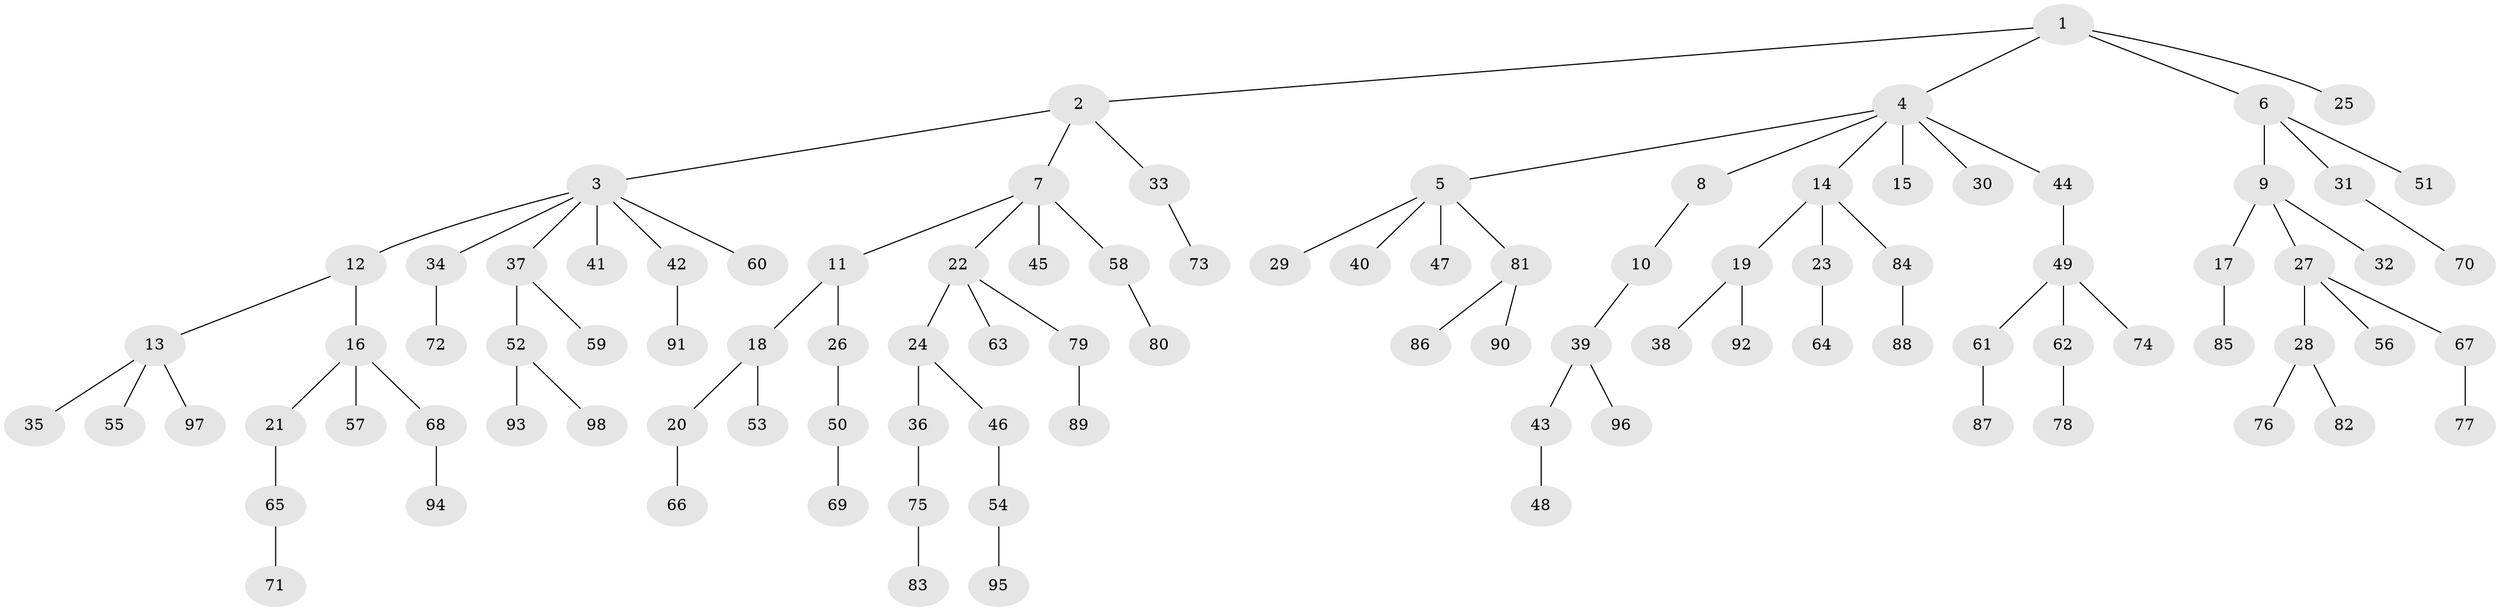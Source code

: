 // coarse degree distribution, {2: 0.17391304347826086, 3: 0.18840579710144928, 4: 0.07246376811594203, 5: 0.014492753623188406, 1: 0.5217391304347826, 6: 0.028985507246376812}
// Generated by graph-tools (version 1.1) at 2025/37/03/04/25 23:37:20]
// undirected, 98 vertices, 97 edges
graph export_dot {
  node [color=gray90,style=filled];
  1;
  2;
  3;
  4;
  5;
  6;
  7;
  8;
  9;
  10;
  11;
  12;
  13;
  14;
  15;
  16;
  17;
  18;
  19;
  20;
  21;
  22;
  23;
  24;
  25;
  26;
  27;
  28;
  29;
  30;
  31;
  32;
  33;
  34;
  35;
  36;
  37;
  38;
  39;
  40;
  41;
  42;
  43;
  44;
  45;
  46;
  47;
  48;
  49;
  50;
  51;
  52;
  53;
  54;
  55;
  56;
  57;
  58;
  59;
  60;
  61;
  62;
  63;
  64;
  65;
  66;
  67;
  68;
  69;
  70;
  71;
  72;
  73;
  74;
  75;
  76;
  77;
  78;
  79;
  80;
  81;
  82;
  83;
  84;
  85;
  86;
  87;
  88;
  89;
  90;
  91;
  92;
  93;
  94;
  95;
  96;
  97;
  98;
  1 -- 2;
  1 -- 4;
  1 -- 6;
  1 -- 25;
  2 -- 3;
  2 -- 7;
  2 -- 33;
  3 -- 12;
  3 -- 34;
  3 -- 37;
  3 -- 41;
  3 -- 42;
  3 -- 60;
  4 -- 5;
  4 -- 8;
  4 -- 14;
  4 -- 15;
  4 -- 30;
  4 -- 44;
  5 -- 29;
  5 -- 40;
  5 -- 47;
  5 -- 81;
  6 -- 9;
  6 -- 31;
  6 -- 51;
  7 -- 11;
  7 -- 22;
  7 -- 45;
  7 -- 58;
  8 -- 10;
  9 -- 17;
  9 -- 27;
  9 -- 32;
  10 -- 39;
  11 -- 18;
  11 -- 26;
  12 -- 13;
  12 -- 16;
  13 -- 35;
  13 -- 55;
  13 -- 97;
  14 -- 19;
  14 -- 23;
  14 -- 84;
  16 -- 21;
  16 -- 57;
  16 -- 68;
  17 -- 85;
  18 -- 20;
  18 -- 53;
  19 -- 38;
  19 -- 92;
  20 -- 66;
  21 -- 65;
  22 -- 24;
  22 -- 63;
  22 -- 79;
  23 -- 64;
  24 -- 36;
  24 -- 46;
  26 -- 50;
  27 -- 28;
  27 -- 56;
  27 -- 67;
  28 -- 76;
  28 -- 82;
  31 -- 70;
  33 -- 73;
  34 -- 72;
  36 -- 75;
  37 -- 52;
  37 -- 59;
  39 -- 43;
  39 -- 96;
  42 -- 91;
  43 -- 48;
  44 -- 49;
  46 -- 54;
  49 -- 61;
  49 -- 62;
  49 -- 74;
  50 -- 69;
  52 -- 93;
  52 -- 98;
  54 -- 95;
  58 -- 80;
  61 -- 87;
  62 -- 78;
  65 -- 71;
  67 -- 77;
  68 -- 94;
  75 -- 83;
  79 -- 89;
  81 -- 86;
  81 -- 90;
  84 -- 88;
}
